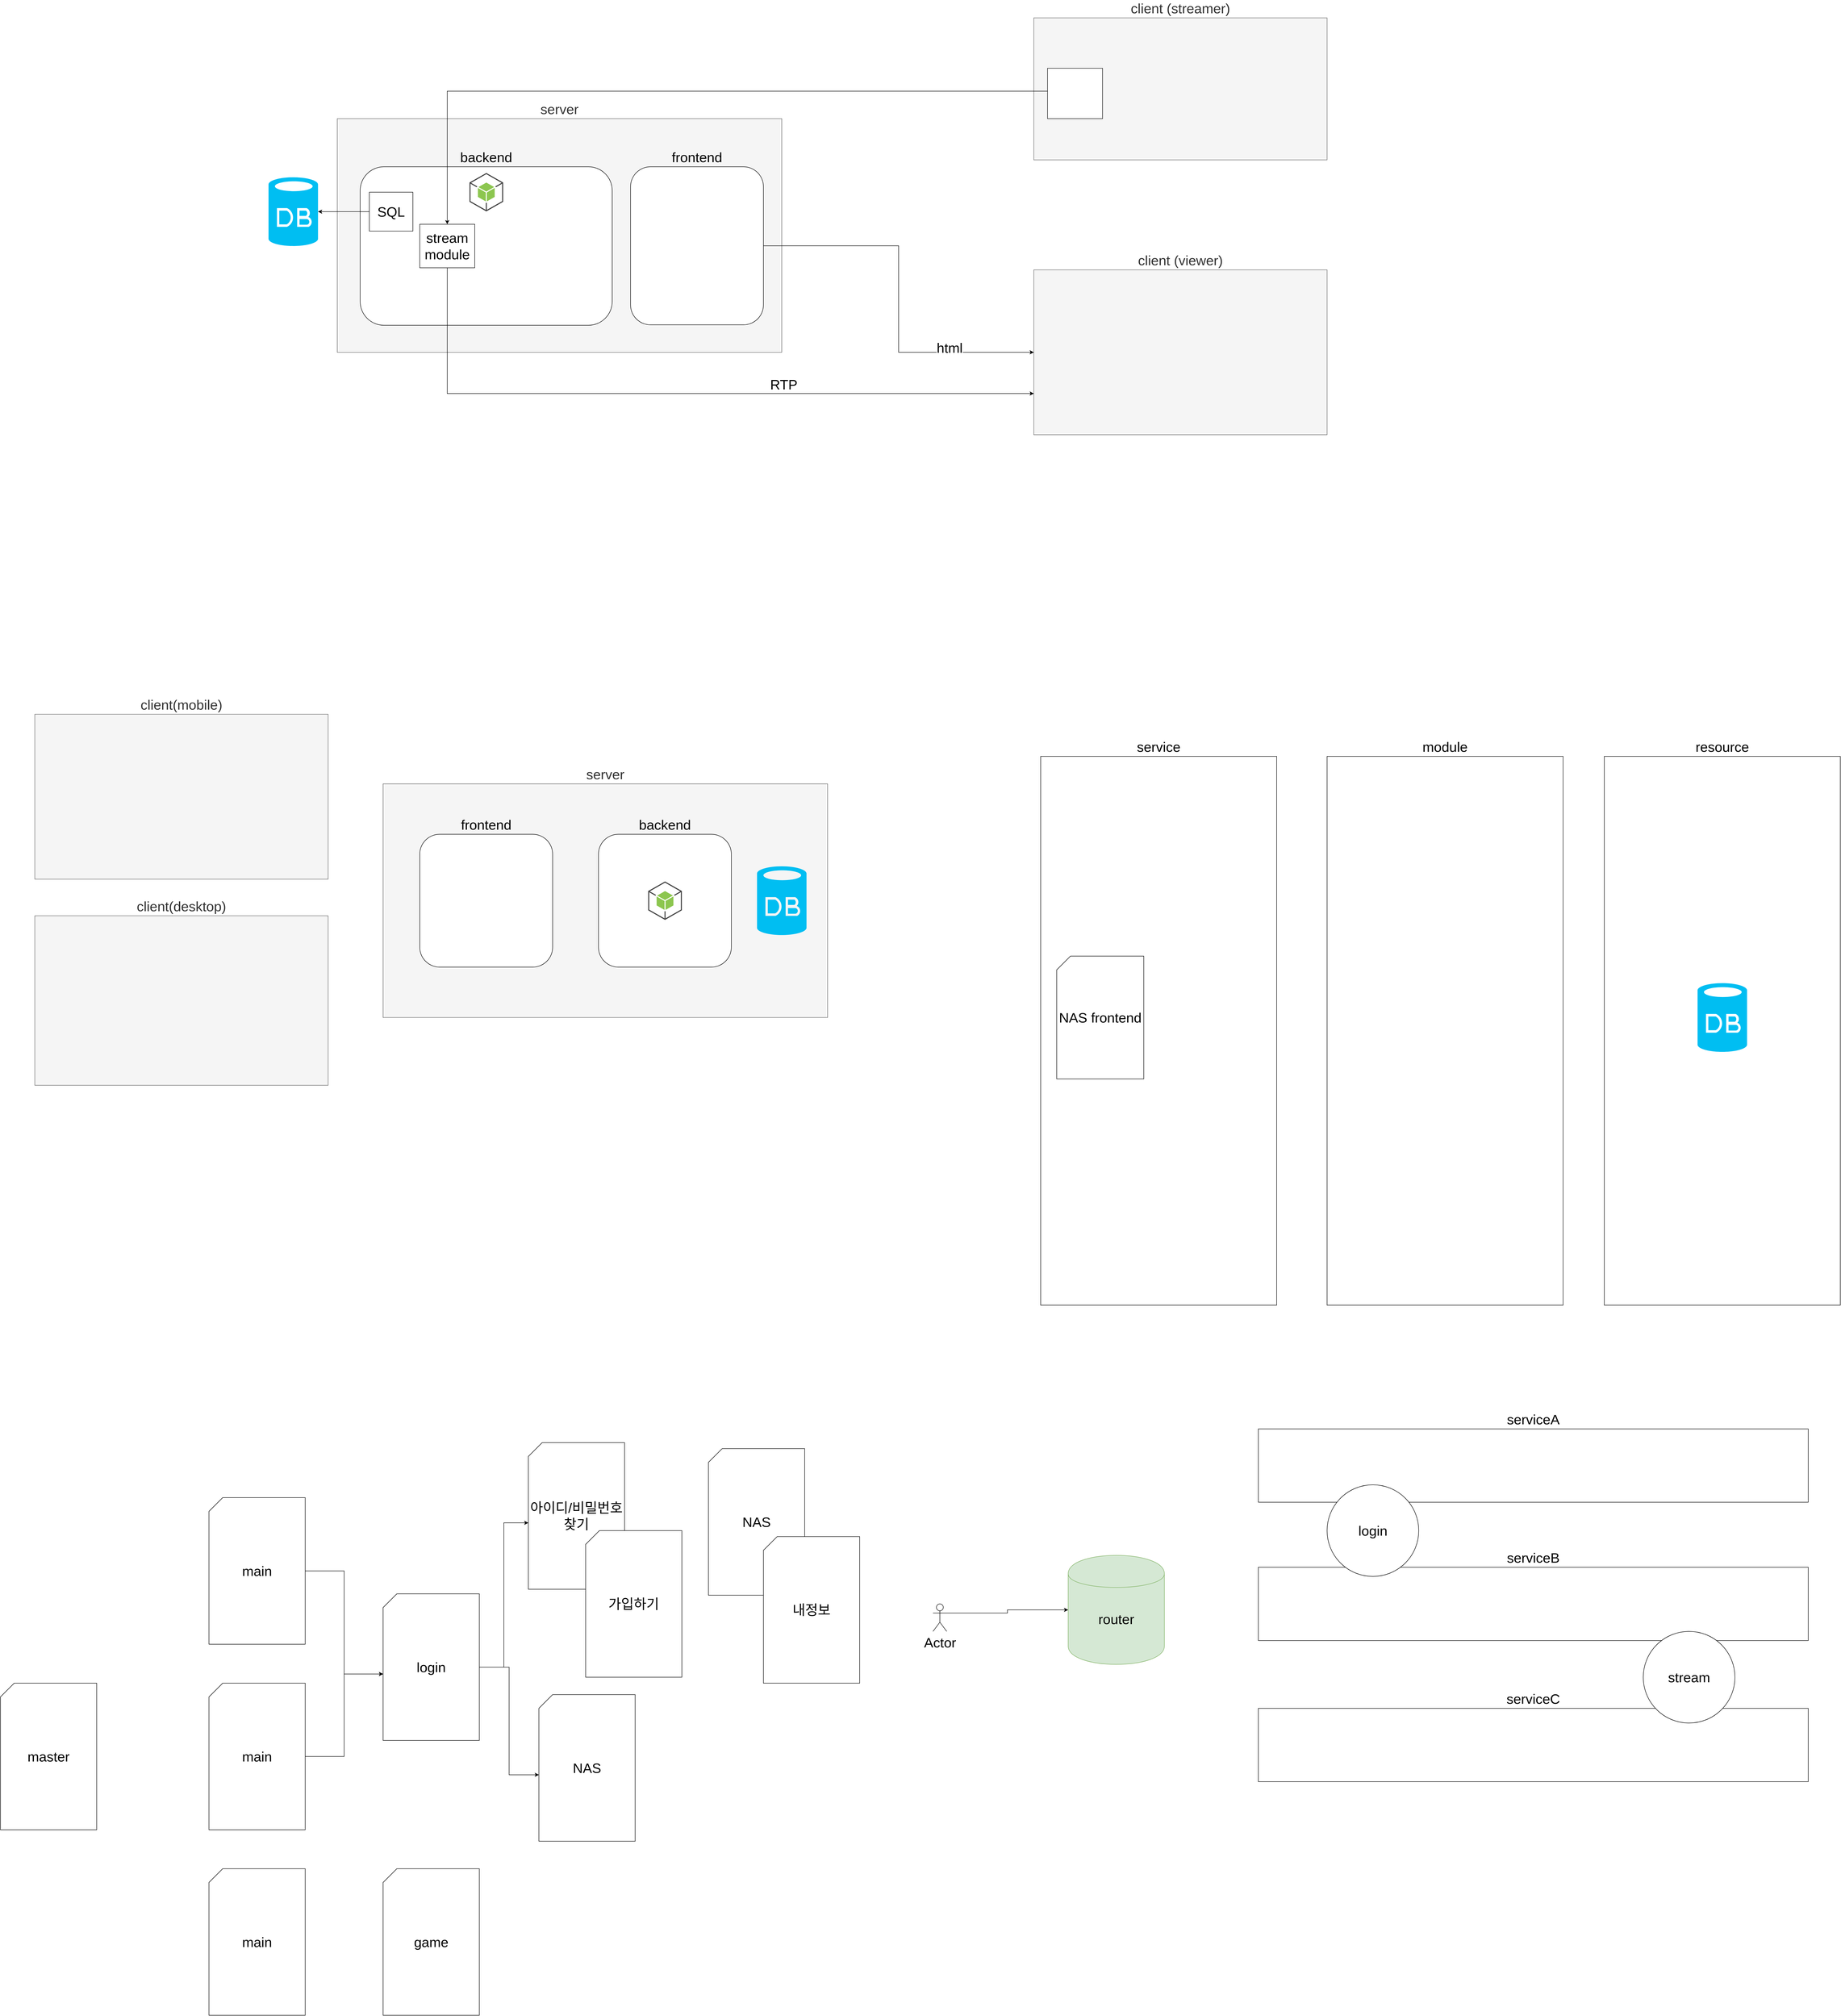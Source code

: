 <mxfile version="10.6.0" type="github"><diagram id="4GD7SlXLDye4od4rFhVm" name="Page-1"><mxGraphModel dx="10807" dy="7957" grid="1" gridSize="10" guides="1" tooltips="1" connect="1" arrows="1" fold="1" page="1" pageScale="1" pageWidth="850" pageHeight="1100" math="0" shadow="0"><root><mxCell id="0"/><mxCell id="1" parent="0"/><mxCell id="WJpmS_cbsVxnnzxdUv9g-2" value="server" style="rounded=0;whiteSpace=wrap;html=1;fontSize=30;verticalAlign=bottom;labelPosition=center;verticalLabelPosition=top;align=center;fillColor=#f5f5f5;strokeColor=#666666;fontColor=#333333;" vertex="1" parent="1"><mxGeometry x="40" y="112" width="970" height="510" as="geometry"/></mxCell><mxCell id="WJpmS_cbsVxnnzxdUv9g-1" value="backend" style="rounded=1;whiteSpace=wrap;html=1;verticalAlign=bottom;labelPosition=center;verticalLabelPosition=top;align=center;fontSize=30;" vertex="1" parent="1"><mxGeometry x="510" y="222" width="290" height="290" as="geometry"/></mxCell><mxCell id="WJpmS_cbsVxnnzxdUv9g-3" value="frontend" style="rounded=1;whiteSpace=wrap;html=1;verticalAlign=bottom;labelPosition=center;verticalLabelPosition=top;align=center;fontSize=30;" vertex="1" parent="1"><mxGeometry x="120" y="222" width="290" height="290" as="geometry"/></mxCell><mxCell id="WJpmS_cbsVxnnzxdUv9g-4" value="" style="outlineConnect=0;dashed=0;verticalLabelPosition=bottom;verticalAlign=top;align=center;html=1;shape=mxgraph.aws3.android;fillColor=#8CC64F;gradientColor=none;fontSize=30;" vertex="1" parent="1"><mxGeometry x="618.5" y="325" width="73.5" height="84" as="geometry"/></mxCell><mxCell id="WJpmS_cbsVxnnzxdUv9g-5" value="" style="shape=image;html=1;verticalAlign=top;verticalLabelPosition=bottom;labelBackgroundColor=#ffffff;imageAspect=0;aspect=fixed;image=https://cdn0.iconfinder.com/data/icons/flat-round-system/512/raspberry-128.png;fontSize=30;" vertex="1" parent="1"><mxGeometry x="50" y="122" width="78" height="78" as="geometry"/></mxCell><mxCell id="WJpmS_cbsVxnnzxdUv9g-8" value="" style="verticalLabelPosition=bottom;html=1;verticalAlign=top;align=center;strokeColor=none;fillColor=#00BEF2;shape=mxgraph.azure.database;fontSize=30;" vertex="1" parent="1"><mxGeometry x="856" y="292" width="108" height="150" as="geometry"/></mxCell><mxCell id="WJpmS_cbsVxnnzxdUv9g-9" value="client(mobile)&lt;br&gt;" style="rounded=0;whiteSpace=wrap;html=1;fontSize=30;verticalAlign=bottom;labelPosition=center;verticalLabelPosition=top;align=center;fillColor=#f5f5f5;strokeColor=#666666;fontColor=#333333;" vertex="1" parent="1"><mxGeometry x="-720" y="-40" width="640" height="360" as="geometry"/></mxCell><mxCell id="WJpmS_cbsVxnnzxdUv9g-10" value="client(desktop)&lt;br&gt;" style="rounded=0;whiteSpace=wrap;html=1;fontSize=30;verticalAlign=bottom;labelPosition=center;verticalLabelPosition=top;align=center;fillColor=#f5f5f5;strokeColor=#666666;fontColor=#333333;" vertex="1" parent="1"><mxGeometry x="-720" y="400" width="640" height="370" as="geometry"/></mxCell><mxCell id="WJpmS_cbsVxnnzxdUv9g-11" value="" style="shape=image;html=1;verticalAlign=top;verticalLabelPosition=bottom;labelBackgroundColor=#ffffff;imageAspect=0;aspect=fixed;image=https://cdn1.iconfinder.com/data/icons/logotypes/32/android-128.png;fontSize=30;" vertex="1" parent="1"><mxGeometry x="-690" y="-16" width="128" height="128" as="geometry"/></mxCell><mxCell id="WJpmS_cbsVxnnzxdUv9g-12" value="" style="shape=image;html=1;verticalAlign=top;verticalLabelPosition=bottom;labelBackgroundColor=#ffffff;imageAspect=0;aspect=fixed;image=https://cdn4.iconfinder.com/data/icons/picons-social/57/56-edge-2-128.png;fontSize=30;" vertex="1" parent="1"><mxGeometry x="-700" y="420" width="128" height="128" as="geometry"/></mxCell><mxCell id="WJpmS_cbsVxnnzxdUv9g-32" style="edgeStyle=orthogonalEdgeStyle;rounded=0;orthogonalLoop=1;jettySize=auto;html=1;exitX=1;exitY=0.5;exitDx=0;exitDy=0;exitPerimeter=0;entryX=0;entryY=0;entryDx=0;entryDy=175;entryPerimeter=0;fontSize=30;" edge="1" parent="1" source="WJpmS_cbsVxnnzxdUv9g-13" target="WJpmS_cbsVxnnzxdUv9g-20"><mxGeometry relative="1" as="geometry"/></mxCell><mxCell id="WJpmS_cbsVxnnzxdUv9g-34" style="edgeStyle=orthogonalEdgeStyle;rounded=0;orthogonalLoop=1;jettySize=auto;html=1;exitX=1;exitY=0.5;exitDx=0;exitDy=0;exitPerimeter=0;entryX=0;entryY=0;entryDx=0;entryDy=175;entryPerimeter=0;fontSize=30;" edge="1" parent="1" source="WJpmS_cbsVxnnzxdUv9g-13" target="WJpmS_cbsVxnnzxdUv9g-30"><mxGeometry relative="1" as="geometry"/></mxCell><mxCell id="WJpmS_cbsVxnnzxdUv9g-13" value="login" style="shape=card;whiteSpace=wrap;html=1;fontSize=30;" vertex="1" parent="1"><mxGeometry x="40" y="1880" width="210" height="320" as="geometry"/></mxCell><mxCell id="WJpmS_cbsVxnnzxdUv9g-31" style="edgeStyle=orthogonalEdgeStyle;rounded=0;orthogonalLoop=1;jettySize=auto;html=1;exitX=1;exitY=0.5;exitDx=0;exitDy=0;exitPerimeter=0;entryX=0;entryY=0;entryDx=0;entryDy=175;entryPerimeter=0;fontSize=30;" edge="1" parent="1" source="WJpmS_cbsVxnnzxdUv9g-14" target="WJpmS_cbsVxnnzxdUv9g-13"><mxGeometry relative="1" as="geometry"/></mxCell><mxCell id="WJpmS_cbsVxnnzxdUv9g-14" value="main" style="shape=card;whiteSpace=wrap;html=1;fontSize=30;" vertex="1" parent="1"><mxGeometry x="-340" y="1670" width="210" height="320" as="geometry"/></mxCell><mxCell id="WJpmS_cbsVxnnzxdUv9g-15" value="NAS" style="shape=card;whiteSpace=wrap;html=1;fontSize=30;" vertex="1" parent="1"><mxGeometry x="750" y="1563" width="210" height="320" as="geometry"/></mxCell><mxCell id="WJpmS_cbsVxnnzxdUv9g-18" value="내정보" style="shape=card;whiteSpace=wrap;html=1;fontSize=30;" vertex="1" parent="1"><mxGeometry x="870" y="1755" width="210" height="320" as="geometry"/></mxCell><mxCell id="WJpmS_cbsVxnnzxdUv9g-20" value="아이디/비밀번호 찾기" style="shape=card;whiteSpace=wrap;html=1;fontSize=30;" vertex="1" parent="1"><mxGeometry x="357" y="1550" width="210" height="320" as="geometry"/></mxCell><mxCell id="WJpmS_cbsVxnnzxdUv9g-22" value="가입하기" style="shape=card;whiteSpace=wrap;html=1;fontSize=30;" vertex="1" parent="1"><mxGeometry x="482" y="1742" width="210" height="320" as="geometry"/></mxCell><mxCell id="WJpmS_cbsVxnnzxdUv9g-33" style="edgeStyle=orthogonalEdgeStyle;rounded=0;orthogonalLoop=1;jettySize=auto;html=1;exitX=1;exitY=0.5;exitDx=0;exitDy=0;exitPerimeter=0;entryX=0;entryY=0;entryDx=0;entryDy=175;entryPerimeter=0;fontSize=30;" edge="1" parent="1" source="WJpmS_cbsVxnnzxdUv9g-25" target="WJpmS_cbsVxnnzxdUv9g-13"><mxGeometry relative="1" as="geometry"/></mxCell><mxCell id="WJpmS_cbsVxnnzxdUv9g-25" value="main" style="shape=card;whiteSpace=wrap;html=1;fontSize=30;" vertex="1" parent="1"><mxGeometry x="-340" y="2075" width="210" height="320" as="geometry"/></mxCell><mxCell id="WJpmS_cbsVxnnzxdUv9g-26" value="main" style="shape=card;whiteSpace=wrap;html=1;fontSize=30;" vertex="1" parent="1"><mxGeometry x="-340" y="2480" width="210" height="320" as="geometry"/></mxCell><mxCell id="WJpmS_cbsVxnnzxdUv9g-28" value="master&lt;br&gt;" style="shape=card;whiteSpace=wrap;html=1;fontSize=30;" vertex="1" parent="1"><mxGeometry x="-795" y="2075" width="210" height="320" as="geometry"/></mxCell><mxCell id="WJpmS_cbsVxnnzxdUv9g-29" value="game" style="shape=card;whiteSpace=wrap;html=1;fontSize=30;" vertex="1" parent="1"><mxGeometry x="40" y="2480" width="210" height="320" as="geometry"/></mxCell><mxCell id="WJpmS_cbsVxnnzxdUv9g-30" value="NAS&lt;br&gt;" style="shape=card;whiteSpace=wrap;html=1;fontSize=30;" vertex="1" parent="1"><mxGeometry x="380" y="2100" width="210" height="320" as="geometry"/></mxCell><mxCell id="WJpmS_cbsVxnnzxdUv9g-35" value="router" style="shape=cylinder;whiteSpace=wrap;html=1;boundedLbl=1;backgroundOutline=1;fontSize=30;fillColor=#d5e8d4;strokeColor=#82b366;" vertex="1" parent="1"><mxGeometry x="1535" y="1796" width="210" height="238" as="geometry"/></mxCell><mxCell id="WJpmS_cbsVxnnzxdUv9g-37" style="edgeStyle=orthogonalEdgeStyle;rounded=0;orthogonalLoop=1;jettySize=auto;html=1;exitX=1;exitY=0.333;exitDx=0;exitDy=0;exitPerimeter=0;entryX=0;entryY=0.5;entryDx=0;entryDy=0;fontSize=30;" edge="1" parent="1" source="WJpmS_cbsVxnnzxdUv9g-36" target="WJpmS_cbsVxnnzxdUv9g-35"><mxGeometry relative="1" as="geometry"/></mxCell><mxCell id="WJpmS_cbsVxnnzxdUv9g-36" value="Actor" style="shape=umlActor;verticalLabelPosition=bottom;labelBackgroundColor=#ffffff;verticalAlign=top;html=1;outlineConnect=0;fontSize=30;" vertex="1" parent="1"><mxGeometry x="1240" y="1902" width="30" height="60" as="geometry"/></mxCell><mxCell id="WJpmS_cbsVxnnzxdUv9g-39" value="serviceA" style="rounded=0;whiteSpace=wrap;html=1;fontSize=30;verticalAlign=bottom;labelPosition=center;verticalLabelPosition=top;align=center;" vertex="1" parent="1"><mxGeometry x="1950" y="1520" width="1200" height="160" as="geometry"/></mxCell><mxCell id="WJpmS_cbsVxnnzxdUv9g-40" value="serviceB" style="rounded=0;whiteSpace=wrap;html=1;fontSize=30;verticalAlign=bottom;labelPosition=center;verticalLabelPosition=top;align=center;" vertex="1" parent="1"><mxGeometry x="1950" y="1822" width="1200" height="160" as="geometry"/></mxCell><mxCell id="WJpmS_cbsVxnnzxdUv9g-41" value="serviceC" style="rounded=0;whiteSpace=wrap;html=1;fontSize=30;verticalAlign=bottom;labelPosition=center;verticalLabelPosition=top;align=center;" vertex="1" parent="1"><mxGeometry x="1950" y="2130" width="1200" height="160" as="geometry"/></mxCell><mxCell id="WJpmS_cbsVxnnzxdUv9g-42" value="login" style="ellipse;whiteSpace=wrap;html=1;aspect=fixed;fontSize=30;" vertex="1" parent="1"><mxGeometry x="2100" y="1642" width="200" height="200" as="geometry"/></mxCell><mxCell id="WJpmS_cbsVxnnzxdUv9g-43" value="stream" style="ellipse;whiteSpace=wrap;html=1;aspect=fixed;fontSize=30;" vertex="1" parent="1"><mxGeometry x="2790" y="1962" width="200" height="200" as="geometry"/></mxCell><mxCell id="WJpmS_cbsVxnnzxdUv9g-44" value="service" style="rounded=0;whiteSpace=wrap;html=1;fontSize=30;labelPosition=center;verticalLabelPosition=top;align=center;verticalAlign=bottom;" vertex="1" parent="1"><mxGeometry x="1475" y="52" width="515" height="1198" as="geometry"/></mxCell><mxCell id="WJpmS_cbsVxnnzxdUv9g-45" value="module" style="rounded=0;whiteSpace=wrap;html=1;fontSize=30;labelPosition=center;verticalLabelPosition=top;align=center;verticalAlign=bottom;" vertex="1" parent="1"><mxGeometry x="2100" y="52" width="515" height="1198" as="geometry"/></mxCell><mxCell id="WJpmS_cbsVxnnzxdUv9g-46" value="resource&lt;br&gt;" style="rounded=0;whiteSpace=wrap;html=1;fontSize=30;labelPosition=center;verticalLabelPosition=top;align=center;verticalAlign=bottom;" vertex="1" parent="1"><mxGeometry x="2705" y="52" width="515" height="1198" as="geometry"/></mxCell><mxCell id="WJpmS_cbsVxnnzxdUv9g-49" value="" style="verticalLabelPosition=bottom;html=1;verticalAlign=top;align=center;strokeColor=none;fillColor=#00BEF2;shape=mxgraph.azure.database;fontSize=30;" vertex="1" parent="1"><mxGeometry x="2908.5" y="547" width="108" height="150" as="geometry"/></mxCell><mxCell id="WJpmS_cbsVxnnzxdUv9g-50" value="NAS frontend&lt;br&gt;" style="shape=card;whiteSpace=wrap;html=1;fontSize=30;" vertex="1" parent="1"><mxGeometry x="1510" y="488" width="190" height="268" as="geometry"/></mxCell><mxCell id="WJpmS_cbsVxnnzxdUv9g-53" value="server" style="rounded=0;whiteSpace=wrap;html=1;fontSize=30;verticalAlign=bottom;labelPosition=center;verticalLabelPosition=top;align=center;fillColor=#f5f5f5;strokeColor=#666666;fontColor=#333333;" vertex="1" parent="1"><mxGeometry x="-60" y="-1340" width="970" height="510" as="geometry"/></mxCell><mxCell id="WJpmS_cbsVxnnzxdUv9g-54" value="client (streamer)&lt;br&gt;" style="rounded=0;whiteSpace=wrap;html=1;fontSize=30;verticalAlign=bottom;labelPosition=center;verticalLabelPosition=top;align=center;fillColor=#f5f5f5;strokeColor=#666666;fontColor=#333333;" vertex="1" parent="1"><mxGeometry x="1460" y="-1560" width="640" height="310" as="geometry"/></mxCell><mxCell id="WJpmS_cbsVxnnzxdUv9g-55" value="" style="rounded=0;whiteSpace=wrap;html=1;fontSize=30;" vertex="1" parent="1"><mxGeometry x="1490" y="-1450" width="120" height="110" as="geometry"/></mxCell><mxCell id="WJpmS_cbsVxnnzxdUv9g-56" value="client (viewer)&lt;br&gt;" style="rounded=0;whiteSpace=wrap;html=1;fontSize=30;verticalAlign=bottom;labelPosition=center;verticalLabelPosition=top;align=center;fillColor=#f5f5f5;strokeColor=#666666;fontColor=#333333;" vertex="1" parent="1"><mxGeometry x="1460" y="-1010" width="640" height="360" as="geometry"/></mxCell><mxCell id="WJpmS_cbsVxnnzxdUv9g-59" value="backend" style="rounded=1;whiteSpace=wrap;html=1;verticalAlign=bottom;labelPosition=center;verticalLabelPosition=top;align=center;fontSize=30;" vertex="1" parent="1"><mxGeometry x="-10" y="-1235" width="550" height="346" as="geometry"/></mxCell><mxCell id="WJpmS_cbsVxnnzxdUv9g-63" style="edgeStyle=orthogonalEdgeStyle;rounded=0;orthogonalLoop=1;jettySize=auto;html=1;exitX=1;exitY=0.5;exitDx=0;exitDy=0;entryX=0;entryY=0.5;entryDx=0;entryDy=0;fontSize=30;" edge="1" parent="1" source="WJpmS_cbsVxnnzxdUv9g-60" target="WJpmS_cbsVxnnzxdUv9g-56"><mxGeometry relative="1" as="geometry"/></mxCell><mxCell id="WJpmS_cbsVxnnzxdUv9g-66" value="html" style="text;html=1;resizable=0;points=[];align=center;verticalAlign=middle;labelBackgroundColor=#ffffff;fontSize=30;" vertex="1" connectable="0" parent="WJpmS_cbsVxnnzxdUv9g-63"><mxGeometry x="0.553" y="-7" relative="1" as="geometry"><mxPoint x="-0.5" y="-17.5" as="offset"/></mxGeometry></mxCell><mxCell id="WJpmS_cbsVxnnzxdUv9g-60" value="frontend" style="rounded=1;whiteSpace=wrap;html=1;verticalAlign=bottom;labelPosition=center;verticalLabelPosition=top;align=center;fontSize=30;" vertex="1" parent="1"><mxGeometry x="580" y="-1235" width="290" height="345" as="geometry"/></mxCell><mxCell id="WJpmS_cbsVxnnzxdUv9g-61" value="" style="outlineConnect=0;dashed=0;verticalLabelPosition=bottom;verticalAlign=top;align=center;html=1;shape=mxgraph.aws3.android;fillColor=#8CC64F;gradientColor=none;fontSize=30;" vertex="1" parent="1"><mxGeometry x="228.5" y="-1221.5" width="73.5" height="84" as="geometry"/></mxCell><mxCell id="WJpmS_cbsVxnnzxdUv9g-69" value="stream module" style="rounded=0;whiteSpace=wrap;html=1;fontSize=30;" vertex="1" parent="1"><mxGeometry x="120" y="-1109.5" width="120" height="95" as="geometry"/></mxCell><mxCell id="WJpmS_cbsVxnnzxdUv9g-67" style="edgeStyle=orthogonalEdgeStyle;rounded=0;orthogonalLoop=1;jettySize=auto;html=1;exitX=0.5;exitY=1;exitDx=0;exitDy=0;entryX=0;entryY=0.75;entryDx=0;entryDy=0;fontSize=30;" edge="1" parent="1" source="WJpmS_cbsVxnnzxdUv9g-69" target="WJpmS_cbsVxnnzxdUv9g-56"><mxGeometry relative="1" as="geometry"/></mxCell><mxCell id="WJpmS_cbsVxnnzxdUv9g-68" value="RTP" style="text;html=1;resizable=0;points=[];align=center;verticalAlign=middle;labelBackgroundColor=#ffffff;fontSize=30;" vertex="1" connectable="0" parent="WJpmS_cbsVxnnzxdUv9g-67"><mxGeometry x="0.467" y="-2" relative="1" as="geometry"><mxPoint x="-132" y="-22.5" as="offset"/></mxGeometry></mxCell><mxCell id="WJpmS_cbsVxnnzxdUv9g-70" value="" style="verticalLabelPosition=bottom;html=1;verticalAlign=top;align=center;strokeColor=none;fillColor=#00BEF2;shape=mxgraph.azure.database;fontSize=30;" vertex="1" parent="1"><mxGeometry x="-210" y="-1212" width="108" height="150" as="geometry"/></mxCell><mxCell id="WJpmS_cbsVxnnzxdUv9g-73" style="edgeStyle=orthogonalEdgeStyle;rounded=0;orthogonalLoop=1;jettySize=auto;html=1;exitX=0;exitY=0.5;exitDx=0;exitDy=0;entryX=1;entryY=0.5;entryDx=0;entryDy=0;entryPerimeter=0;fontSize=30;" edge="1" parent="1" source="WJpmS_cbsVxnnzxdUv9g-71" target="WJpmS_cbsVxnnzxdUv9g-70"><mxGeometry relative="1" as="geometry"/></mxCell><mxCell id="WJpmS_cbsVxnnzxdUv9g-71" value="SQL&lt;br&gt;" style="rounded=0;whiteSpace=wrap;html=1;fontSize=30;" vertex="1" parent="1"><mxGeometry x="10" y="-1179.5" width="95" height="85" as="geometry"/></mxCell><mxCell id="WJpmS_cbsVxnnzxdUv9g-74" style="edgeStyle=orthogonalEdgeStyle;rounded=0;orthogonalLoop=1;jettySize=auto;html=1;exitX=0;exitY=0.5;exitDx=0;exitDy=0;entryX=0.5;entryY=0;entryDx=0;entryDy=0;fontSize=30;" edge="1" parent="1" source="WJpmS_cbsVxnnzxdUv9g-55" target="WJpmS_cbsVxnnzxdUv9g-69"><mxGeometry relative="1" as="geometry"><Array as="points"><mxPoint x="1490" y="-1400"/><mxPoint x="180" y="-1400"/></Array></mxGeometry></mxCell></root></mxGraphModel></diagram></mxfile>